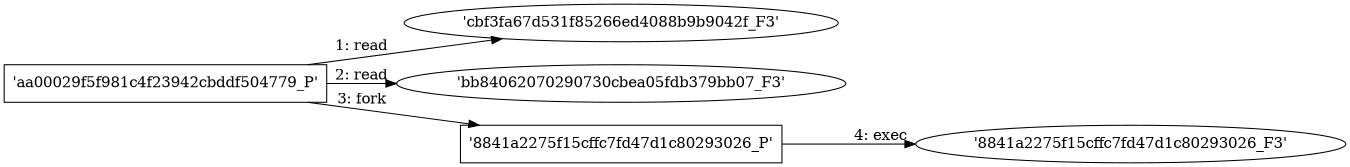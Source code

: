digraph "D:\Learning\Paper\apt\基于CTI的攻击预警\Dataset\攻击图\ASGfromALLCTI\Threat Source (May 2, 2019).dot" {
rankdir="LR"
size="9"
fixedsize="false"
splines="true"
nodesep=0.3
ranksep=0
fontsize=10
overlap="scalexy"
engine= "neato"
	"'cbf3fa67d531f85266ed4088b9b9042f_F3'" [node_type=file shape=ellipse]
	"'aa00029f5f981c4f23942cbddf504779_P'" [node_type=Process shape=box]
	"'aa00029f5f981c4f23942cbddf504779_P'" -> "'cbf3fa67d531f85266ed4088b9b9042f_F3'" [label="1: read"]
	"'bb84062070290730cbea05fdb379bb07_F3'" [node_type=file shape=ellipse]
	"'aa00029f5f981c4f23942cbddf504779_P'" [node_type=Process shape=box]
	"'aa00029f5f981c4f23942cbddf504779_P'" -> "'bb84062070290730cbea05fdb379bb07_F3'" [label="2: read"]
	"'aa00029f5f981c4f23942cbddf504779_P'" [node_type=Process shape=box]
	"'8841a2275f15cffc7fd47d1c80293026_P'" [node_type=Process shape=box]
	"'aa00029f5f981c4f23942cbddf504779_P'" -> "'8841a2275f15cffc7fd47d1c80293026_P'" [label="3: fork"]
	"'8841a2275f15cffc7fd47d1c80293026_P'" [node_type=Process shape=box]
	"'8841a2275f15cffc7fd47d1c80293026_F3'" [node_type=File shape=ellipse]
	"'8841a2275f15cffc7fd47d1c80293026_P'" -> "'8841a2275f15cffc7fd47d1c80293026_F3'" [label="4: exec"]
}
